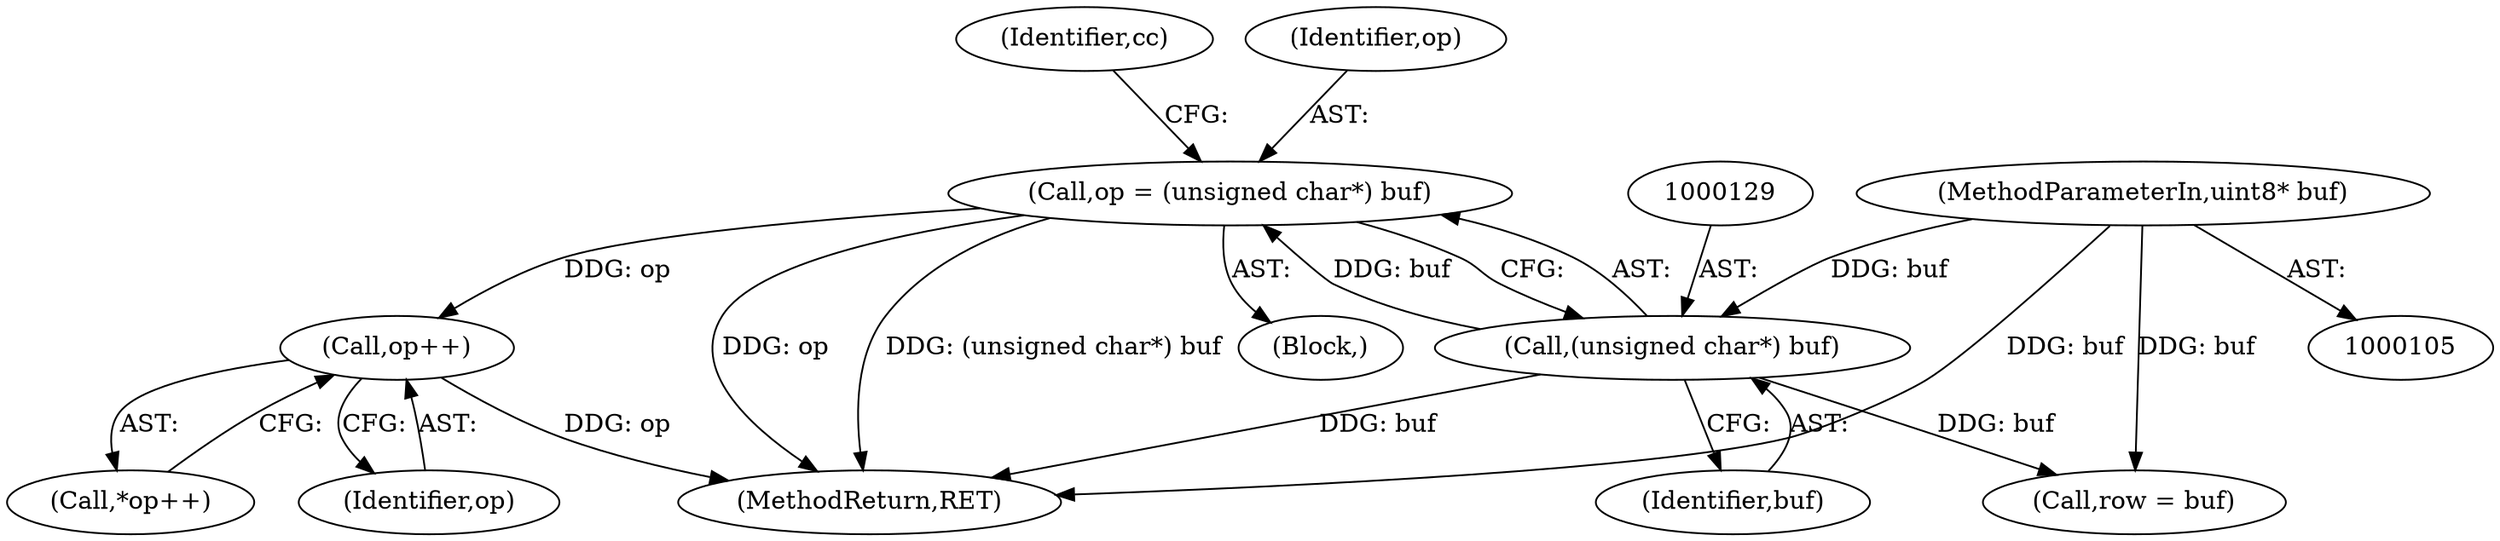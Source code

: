 digraph "0_libtiff_b18012dae552f85dcc5c57d3bf4e997a15b1cc1c@pointer" {
"1000140" [label="(Call,op++)"];
"1000126" [label="(Call,op = (unsigned char*) buf)"];
"1000128" [label="(Call,(unsigned char*) buf)"];
"1000107" [label="(MethodParameterIn,uint8* buf)"];
"1000409" [label="(MethodReturn,RET)"];
"1000139" [label="(Call,*op++)"];
"1000126" [label="(Call,op = (unsigned char*) buf)"];
"1000141" [label="(Identifier,op)"];
"1000132" [label="(Identifier,cc)"];
"1000140" [label="(Call,op++)"];
"1000125" [label="(Block,)"];
"1000127" [label="(Identifier,op)"];
"1000107" [label="(MethodParameterIn,uint8* buf)"];
"1000128" [label="(Call,(unsigned char*) buf)"];
"1000174" [label="(Call,row = buf)"];
"1000130" [label="(Identifier,buf)"];
"1000140" -> "1000139"  [label="AST: "];
"1000140" -> "1000141"  [label="CFG: "];
"1000141" -> "1000140"  [label="AST: "];
"1000139" -> "1000140"  [label="CFG: "];
"1000140" -> "1000409"  [label="DDG: op"];
"1000126" -> "1000140"  [label="DDG: op"];
"1000126" -> "1000125"  [label="AST: "];
"1000126" -> "1000128"  [label="CFG: "];
"1000127" -> "1000126"  [label="AST: "];
"1000128" -> "1000126"  [label="AST: "];
"1000132" -> "1000126"  [label="CFG: "];
"1000126" -> "1000409"  [label="DDG: op"];
"1000126" -> "1000409"  [label="DDG: (unsigned char*) buf"];
"1000128" -> "1000126"  [label="DDG: buf"];
"1000128" -> "1000130"  [label="CFG: "];
"1000129" -> "1000128"  [label="AST: "];
"1000130" -> "1000128"  [label="AST: "];
"1000128" -> "1000409"  [label="DDG: buf"];
"1000107" -> "1000128"  [label="DDG: buf"];
"1000128" -> "1000174"  [label="DDG: buf"];
"1000107" -> "1000105"  [label="AST: "];
"1000107" -> "1000409"  [label="DDG: buf"];
"1000107" -> "1000174"  [label="DDG: buf"];
}
